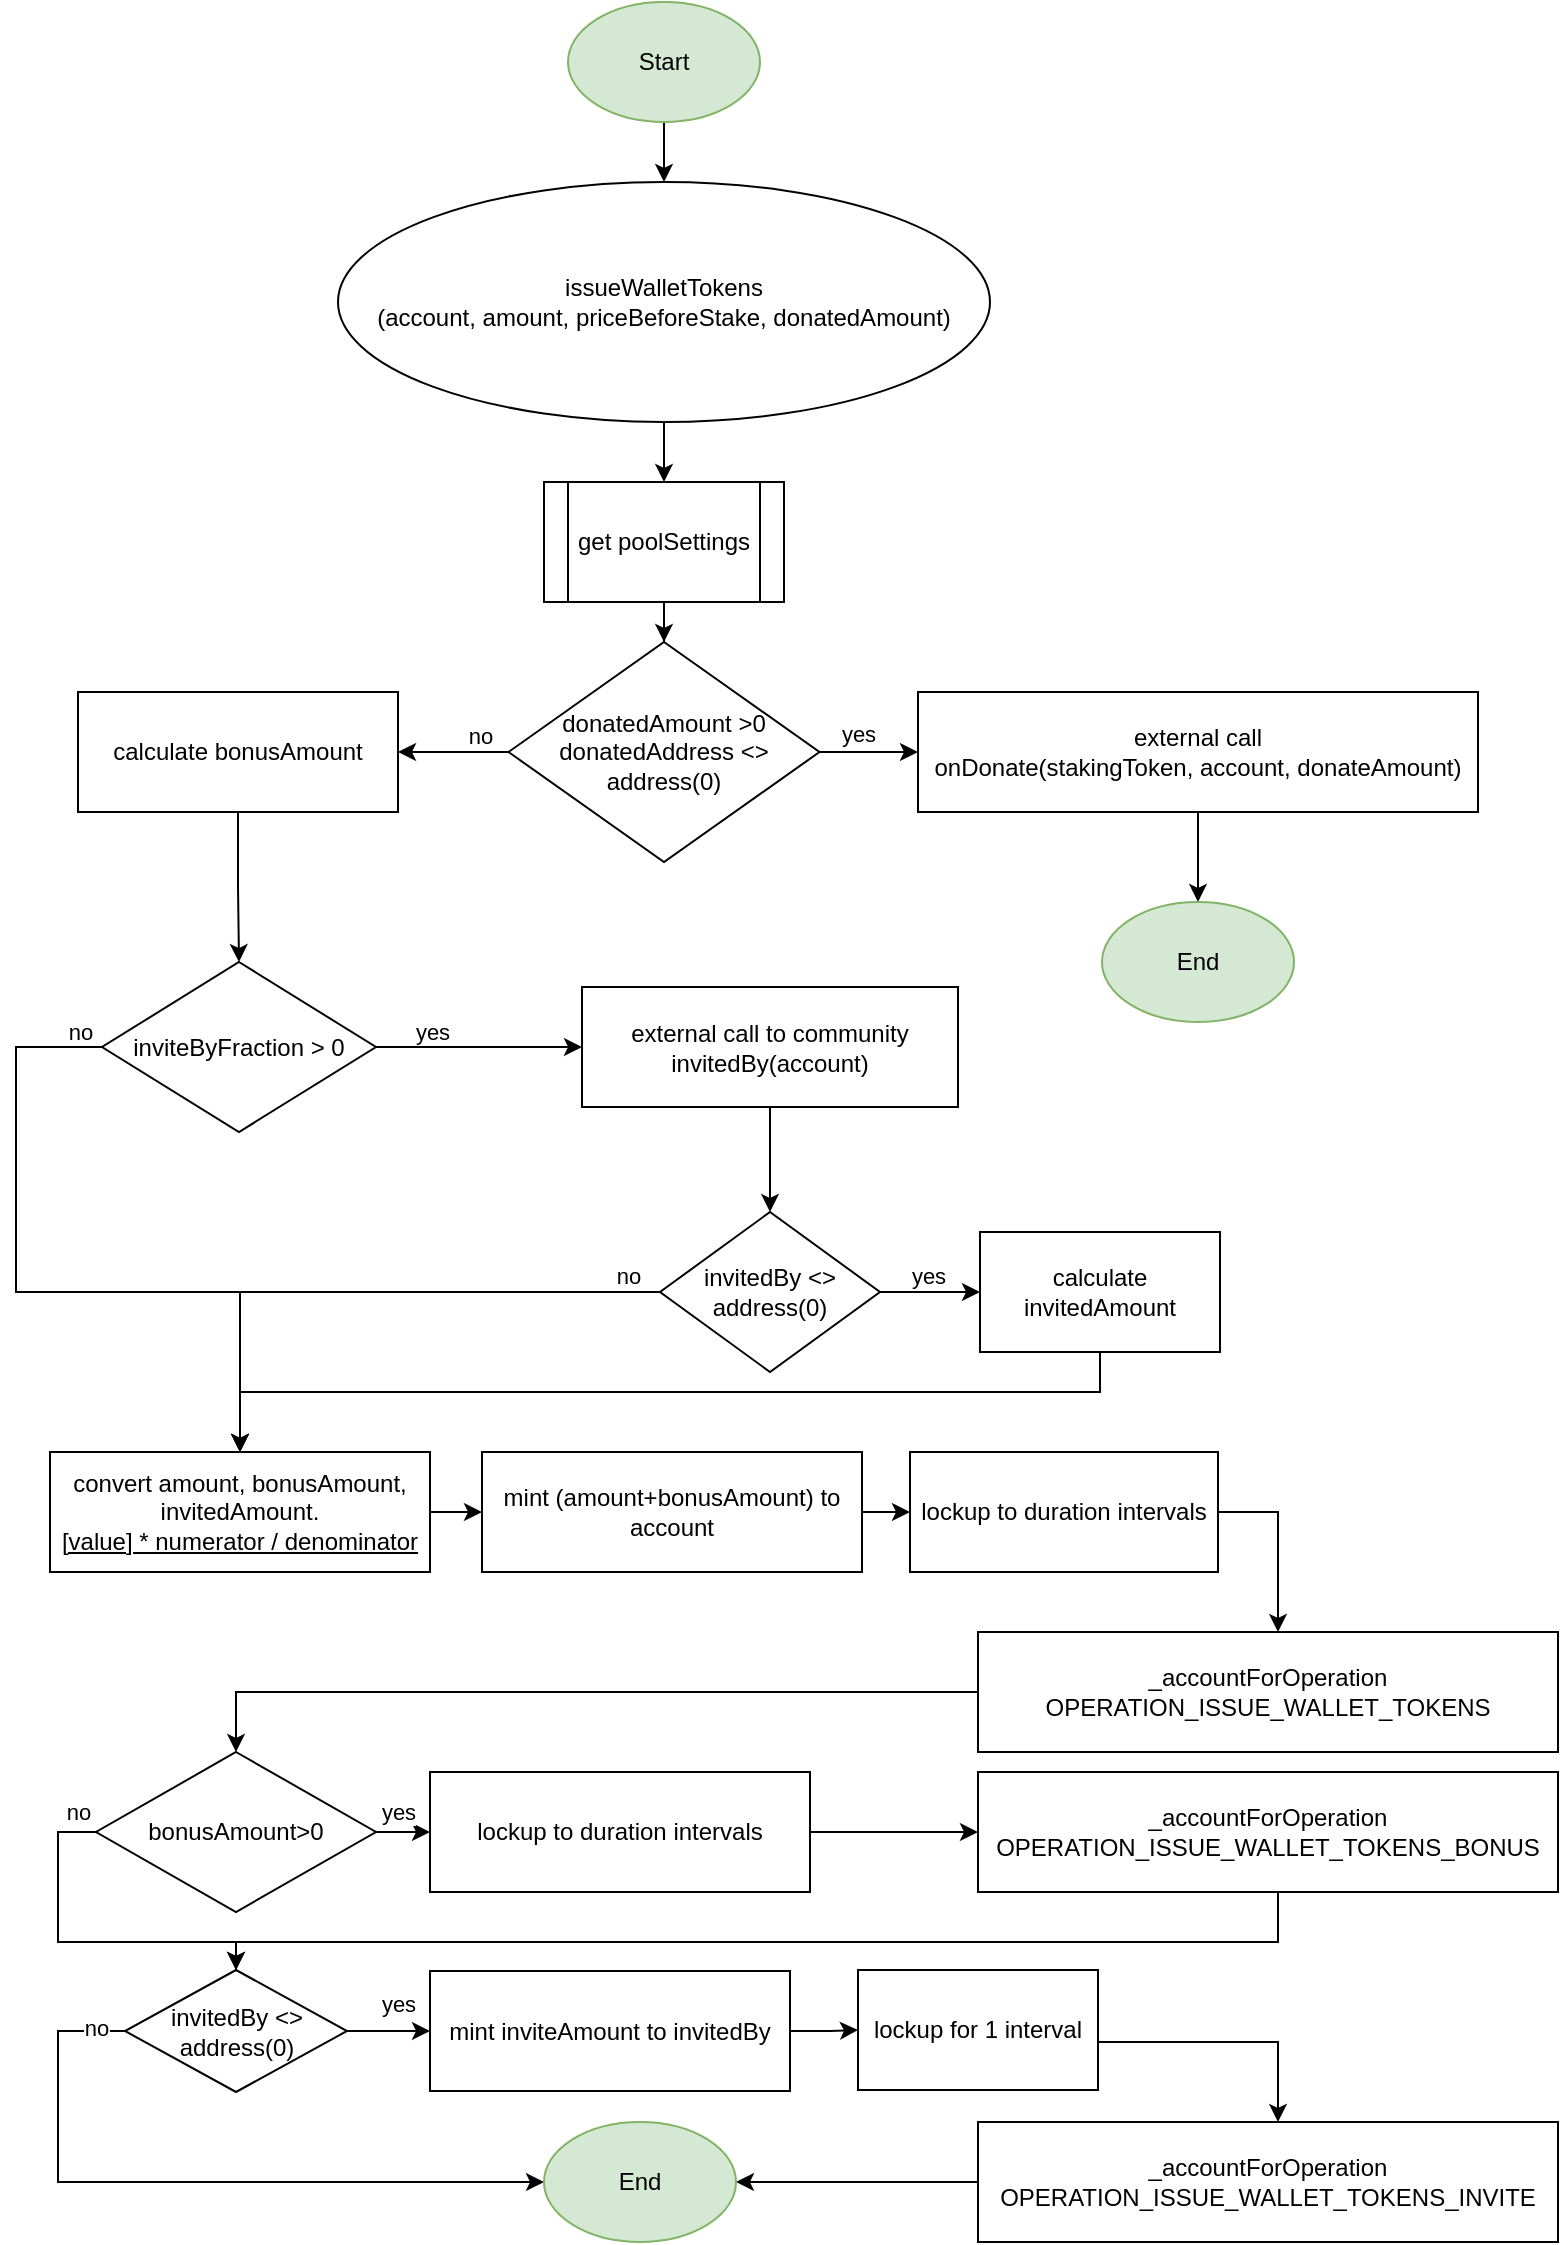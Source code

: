 <mxfile version="22.1.16" type="device">
  <diagram id="C5RBs43oDa-KdzZeNtuy" name="Page-1">
    <mxGraphModel dx="1434" dy="964" grid="1" gridSize="10" guides="1" tooltips="1" connect="1" arrows="1" fold="1" page="1" pageScale="1" pageWidth="827" pageHeight="1169" math="0" shadow="0">
      <root>
        <mxCell id="WIyWlLk6GJQsqaUBKTNV-0" />
        <mxCell id="WIyWlLk6GJQsqaUBKTNV-1" parent="WIyWlLk6GJQsqaUBKTNV-0" />
        <mxCell id="vORQQSFevLOK2rfNUiwc-4" style="edgeStyle=orthogonalEdgeStyle;rounded=0;orthogonalLoop=1;jettySize=auto;html=1;" edge="1" parent="WIyWlLk6GJQsqaUBKTNV-1" source="vORQQSFevLOK2rfNUiwc-1" target="vORQQSFevLOK2rfNUiwc-3">
          <mxGeometry relative="1" as="geometry" />
        </mxCell>
        <mxCell id="vORQQSFevLOK2rfNUiwc-1" value="issueWalletTokens&lt;br&gt;(account, amount, priceBeforeStake, donatedAmount)" style="ellipse;whiteSpace=wrap;html=1;" vertex="1" parent="WIyWlLk6GJQsqaUBKTNV-1">
          <mxGeometry x="181" y="100" width="326" height="120" as="geometry" />
        </mxCell>
        <mxCell id="vORQQSFevLOK2rfNUiwc-6" style="edgeStyle=orthogonalEdgeStyle;rounded=0;orthogonalLoop=1;jettySize=auto;html=1;exitX=0.5;exitY=1;exitDx=0;exitDy=0;" edge="1" parent="WIyWlLk6GJQsqaUBKTNV-1" source="vORQQSFevLOK2rfNUiwc-13" target="vORQQSFevLOK2rfNUiwc-1">
          <mxGeometry relative="1" as="geometry">
            <mxPoint x="333" y="70" as="sourcePoint" />
          </mxGeometry>
        </mxCell>
        <mxCell id="vORQQSFevLOK2rfNUiwc-7" style="edgeStyle=orthogonalEdgeStyle;rounded=0;orthogonalLoop=1;jettySize=auto;html=1;entryX=0.5;entryY=0;entryDx=0;entryDy=0;" edge="1" parent="WIyWlLk6GJQsqaUBKTNV-1" source="vORQQSFevLOK2rfNUiwc-3" target="vORQQSFevLOK2rfNUiwc-5">
          <mxGeometry relative="1" as="geometry" />
        </mxCell>
        <mxCell id="vORQQSFevLOK2rfNUiwc-3" value="get poolSettings" style="shape=process;whiteSpace=wrap;html=1;backgroundOutline=1;" vertex="1" parent="WIyWlLk6GJQsqaUBKTNV-1">
          <mxGeometry x="284" y="250" width="120" height="60" as="geometry" />
        </mxCell>
        <mxCell id="vORQQSFevLOK2rfNUiwc-10" value="" style="edgeStyle=orthogonalEdgeStyle;rounded=0;orthogonalLoop=1;jettySize=auto;html=1;" edge="1" parent="WIyWlLk6GJQsqaUBKTNV-1" source="vORQQSFevLOK2rfNUiwc-5" target="vORQQSFevLOK2rfNUiwc-9">
          <mxGeometry relative="1" as="geometry" />
        </mxCell>
        <mxCell id="vORQQSFevLOK2rfNUiwc-15" value="yes" style="edgeLabel;html=1;align=center;verticalAlign=middle;resizable=0;points=[];" vertex="1" connectable="0" parent="vORQQSFevLOK2rfNUiwc-10">
          <mxGeometry x="-0.243" y="4" relative="1" as="geometry">
            <mxPoint y="-5" as="offset" />
          </mxGeometry>
        </mxCell>
        <mxCell id="vORQQSFevLOK2rfNUiwc-17" value="" style="edgeStyle=orthogonalEdgeStyle;rounded=0;orthogonalLoop=1;jettySize=auto;html=1;" edge="1" parent="WIyWlLk6GJQsqaUBKTNV-1" source="vORQQSFevLOK2rfNUiwc-5" target="vORQQSFevLOK2rfNUiwc-16">
          <mxGeometry relative="1" as="geometry" />
        </mxCell>
        <mxCell id="vORQQSFevLOK2rfNUiwc-18" value="no" style="edgeLabel;html=1;align=center;verticalAlign=middle;resizable=0;points=[];" vertex="1" connectable="0" parent="vORQQSFevLOK2rfNUiwc-17">
          <mxGeometry x="-0.116" y="-1" relative="1" as="geometry">
            <mxPoint x="10" y="-7" as="offset" />
          </mxGeometry>
        </mxCell>
        <mxCell id="vORQQSFevLOK2rfNUiwc-5" value="donatedAmount &amp;gt;0&lt;br&gt;donatedAddress &amp;lt;&amp;gt; address(0)" style="rhombus;whiteSpace=wrap;html=1;" vertex="1" parent="WIyWlLk6GJQsqaUBKTNV-1">
          <mxGeometry x="266.25" y="330" width="155.5" height="110" as="geometry" />
        </mxCell>
        <mxCell id="vORQQSFevLOK2rfNUiwc-12" value="" style="edgeStyle=orthogonalEdgeStyle;rounded=0;orthogonalLoop=1;jettySize=auto;html=1;entryX=0.5;entryY=0;entryDx=0;entryDy=0;" edge="1" parent="WIyWlLk6GJQsqaUBKTNV-1" source="vORQQSFevLOK2rfNUiwc-9" target="vORQQSFevLOK2rfNUiwc-14">
          <mxGeometry relative="1" as="geometry">
            <mxPoint x="641" y="495" as="targetPoint" />
          </mxGeometry>
        </mxCell>
        <mxCell id="vORQQSFevLOK2rfNUiwc-9" value="external call &lt;br&gt;onDonate(stakingToken, account, donateAmount)" style="whiteSpace=wrap;html=1;" vertex="1" parent="WIyWlLk6GJQsqaUBKTNV-1">
          <mxGeometry x="471" y="355" width="280" height="60" as="geometry" />
        </mxCell>
        <mxCell id="vORQQSFevLOK2rfNUiwc-13" value="Start" style="ellipse;whiteSpace=wrap;html=1;fillColor=#d5e8d4;strokeColor=#82b366;" vertex="1" parent="WIyWlLk6GJQsqaUBKTNV-1">
          <mxGeometry x="296" y="10" width="96" height="60" as="geometry" />
        </mxCell>
        <mxCell id="vORQQSFevLOK2rfNUiwc-14" value="End" style="ellipse;whiteSpace=wrap;html=1;fillColor=#d5e8d4;strokeColor=#82b366;" vertex="1" parent="WIyWlLk6GJQsqaUBKTNV-1">
          <mxGeometry x="563" y="460" width="96" height="60" as="geometry" />
        </mxCell>
        <mxCell id="vORQQSFevLOK2rfNUiwc-49" style="edgeStyle=orthogonalEdgeStyle;rounded=0;orthogonalLoop=1;jettySize=auto;html=1;entryX=0.5;entryY=0;entryDx=0;entryDy=0;" edge="1" parent="WIyWlLk6GJQsqaUBKTNV-1" source="vORQQSFevLOK2rfNUiwc-16" target="vORQQSFevLOK2rfNUiwc-19">
          <mxGeometry relative="1" as="geometry" />
        </mxCell>
        <mxCell id="vORQQSFevLOK2rfNUiwc-16" value="calculate bonusAmount" style="whiteSpace=wrap;html=1;" vertex="1" parent="WIyWlLk6GJQsqaUBKTNV-1">
          <mxGeometry x="51" y="355" width="160" height="60" as="geometry" />
        </mxCell>
        <mxCell id="vORQQSFevLOK2rfNUiwc-22" value="" style="edgeStyle=orthogonalEdgeStyle;rounded=0;orthogonalLoop=1;jettySize=auto;html=1;" edge="1" parent="WIyWlLk6GJQsqaUBKTNV-1" source="vORQQSFevLOK2rfNUiwc-19" target="vORQQSFevLOK2rfNUiwc-21">
          <mxGeometry relative="1" as="geometry" />
        </mxCell>
        <mxCell id="vORQQSFevLOK2rfNUiwc-25" value="yes" style="edgeLabel;html=1;align=center;verticalAlign=middle;resizable=0;points=[];" vertex="1" connectable="0" parent="vORQQSFevLOK2rfNUiwc-22">
          <mxGeometry x="-0.436" y="-3" relative="1" as="geometry">
            <mxPoint x="-1" y="-11" as="offset" />
          </mxGeometry>
        </mxCell>
        <mxCell id="vORQQSFevLOK2rfNUiwc-50" style="edgeStyle=orthogonalEdgeStyle;rounded=0;orthogonalLoop=1;jettySize=auto;html=1;entryX=0.5;entryY=0;entryDx=0;entryDy=0;" edge="1" parent="WIyWlLk6GJQsqaUBKTNV-1" source="vORQQSFevLOK2rfNUiwc-19" target="vORQQSFevLOK2rfNUiwc-29">
          <mxGeometry relative="1" as="geometry">
            <Array as="points">
              <mxPoint x="20" y="533" />
              <mxPoint x="20" y="655" />
              <mxPoint x="132" y="655" />
            </Array>
          </mxGeometry>
        </mxCell>
        <mxCell id="vORQQSFevLOK2rfNUiwc-77" value="no" style="edgeLabel;html=1;align=center;verticalAlign=middle;resizable=0;points=[];" vertex="1" connectable="0" parent="vORQQSFevLOK2rfNUiwc-50">
          <mxGeometry x="-0.918" y="-2" relative="1" as="geometry">
            <mxPoint x="3" y="-6" as="offset" />
          </mxGeometry>
        </mxCell>
        <mxCell id="vORQQSFevLOK2rfNUiwc-19" value="inviteByFraction &amp;gt; 0" style="rhombus;whiteSpace=wrap;html=1;" vertex="1" parent="WIyWlLk6GJQsqaUBKTNV-1">
          <mxGeometry x="63" y="490" width="137" height="85" as="geometry" />
        </mxCell>
        <mxCell id="vORQQSFevLOK2rfNUiwc-24" value="" style="edgeStyle=orthogonalEdgeStyle;rounded=0;orthogonalLoop=1;jettySize=auto;html=1;" edge="1" parent="WIyWlLk6GJQsqaUBKTNV-1" source="vORQQSFevLOK2rfNUiwc-21" target="vORQQSFevLOK2rfNUiwc-23">
          <mxGeometry relative="1" as="geometry" />
        </mxCell>
        <mxCell id="vORQQSFevLOK2rfNUiwc-21" value="external call to community &lt;br&gt;invitedBy(account)" style="whiteSpace=wrap;html=1;" vertex="1" parent="WIyWlLk6GJQsqaUBKTNV-1">
          <mxGeometry x="303" y="502.5" width="188" height="60" as="geometry" />
        </mxCell>
        <mxCell id="vORQQSFevLOK2rfNUiwc-28" value="" style="edgeStyle=orthogonalEdgeStyle;rounded=0;orthogonalLoop=1;jettySize=auto;html=1;" edge="1" parent="WIyWlLk6GJQsqaUBKTNV-1" source="vORQQSFevLOK2rfNUiwc-23" target="vORQQSFevLOK2rfNUiwc-27">
          <mxGeometry relative="1" as="geometry" />
        </mxCell>
        <mxCell id="vORQQSFevLOK2rfNUiwc-32" value="yes" style="edgeLabel;html=1;align=center;verticalAlign=middle;resizable=0;points=[];" vertex="1" connectable="0" parent="vORQQSFevLOK2rfNUiwc-28">
          <mxGeometry x="-0.068" y="-4" relative="1" as="geometry">
            <mxPoint y="-12" as="offset" />
          </mxGeometry>
        </mxCell>
        <mxCell id="vORQQSFevLOK2rfNUiwc-33" style="edgeStyle=orthogonalEdgeStyle;rounded=0;orthogonalLoop=1;jettySize=auto;html=1;" edge="1" parent="WIyWlLk6GJQsqaUBKTNV-1" source="vORQQSFevLOK2rfNUiwc-23" target="vORQQSFevLOK2rfNUiwc-29">
          <mxGeometry relative="1" as="geometry" />
        </mxCell>
        <mxCell id="vORQQSFevLOK2rfNUiwc-34" value="no" style="edgeLabel;html=1;align=center;verticalAlign=middle;resizable=0;points=[];" vertex="1" connectable="0" parent="vORQQSFevLOK2rfNUiwc-33">
          <mxGeometry x="-0.826" y="3" relative="1" as="geometry">
            <mxPoint x="9" y="-11" as="offset" />
          </mxGeometry>
        </mxCell>
        <mxCell id="vORQQSFevLOK2rfNUiwc-23" value="invitedBy &amp;lt;&amp;gt; address(0)" style="rhombus;whiteSpace=wrap;html=1;" vertex="1" parent="WIyWlLk6GJQsqaUBKTNV-1">
          <mxGeometry x="342" y="615" width="110" height="80" as="geometry" />
        </mxCell>
        <mxCell id="vORQQSFevLOK2rfNUiwc-58" style="edgeStyle=orthogonalEdgeStyle;rounded=0;orthogonalLoop=1;jettySize=auto;html=1;entryX=0.5;entryY=0;entryDx=0;entryDy=0;" edge="1" parent="WIyWlLk6GJQsqaUBKTNV-1" source="vORQQSFevLOK2rfNUiwc-27" target="vORQQSFevLOK2rfNUiwc-29">
          <mxGeometry relative="1" as="geometry">
            <Array as="points">
              <mxPoint x="562" y="705" />
              <mxPoint x="132" y="705" />
            </Array>
          </mxGeometry>
        </mxCell>
        <mxCell id="vORQQSFevLOK2rfNUiwc-27" value="calculate invitedAmount" style="whiteSpace=wrap;html=1;" vertex="1" parent="WIyWlLk6GJQsqaUBKTNV-1">
          <mxGeometry x="502" y="625" width="120" height="60" as="geometry" />
        </mxCell>
        <mxCell id="vORQQSFevLOK2rfNUiwc-39" style="edgeStyle=orthogonalEdgeStyle;rounded=0;orthogonalLoop=1;jettySize=auto;html=1;" edge="1" parent="WIyWlLk6GJQsqaUBKTNV-1" source="vORQQSFevLOK2rfNUiwc-29" target="vORQQSFevLOK2rfNUiwc-37">
          <mxGeometry relative="1" as="geometry" />
        </mxCell>
        <mxCell id="vORQQSFevLOK2rfNUiwc-29" value="convert amount, bonusAmount, invitedAmount.&lt;br&gt;&lt;u&gt;[value] * numerator / denominator&lt;/u&gt;" style="whiteSpace=wrap;html=1;" vertex="1" parent="WIyWlLk6GJQsqaUBKTNV-1">
          <mxGeometry x="37" y="735" width="190" height="60" as="geometry" />
        </mxCell>
        <mxCell id="vORQQSFevLOK2rfNUiwc-41" value="" style="edgeStyle=orthogonalEdgeStyle;rounded=0;orthogonalLoop=1;jettySize=auto;html=1;" edge="1" parent="WIyWlLk6GJQsqaUBKTNV-1" source="vORQQSFevLOK2rfNUiwc-37" target="vORQQSFevLOK2rfNUiwc-40">
          <mxGeometry relative="1" as="geometry" />
        </mxCell>
        <mxCell id="vORQQSFevLOK2rfNUiwc-37" value="mint (amount+bonusAmount) to account" style="whiteSpace=wrap;html=1;" vertex="1" parent="WIyWlLk6GJQsqaUBKTNV-1">
          <mxGeometry x="253" y="735" width="190" height="60" as="geometry" />
        </mxCell>
        <mxCell id="vORQQSFevLOK2rfNUiwc-43" value="" style="edgeStyle=orthogonalEdgeStyle;rounded=0;orthogonalLoop=1;jettySize=auto;html=1;" edge="1" parent="WIyWlLk6GJQsqaUBKTNV-1" source="vORQQSFevLOK2rfNUiwc-40" target="vORQQSFevLOK2rfNUiwc-42">
          <mxGeometry relative="1" as="geometry">
            <Array as="points">
              <mxPoint x="651" y="765" />
            </Array>
          </mxGeometry>
        </mxCell>
        <mxCell id="vORQQSFevLOK2rfNUiwc-40" value="lockup to duration intervals" style="whiteSpace=wrap;html=1;" vertex="1" parent="WIyWlLk6GJQsqaUBKTNV-1">
          <mxGeometry x="467" y="735" width="154" height="60" as="geometry" />
        </mxCell>
        <mxCell id="vORQQSFevLOK2rfNUiwc-45" value="" style="edgeStyle=orthogonalEdgeStyle;rounded=0;orthogonalLoop=1;jettySize=auto;html=1;" edge="1" parent="WIyWlLk6GJQsqaUBKTNV-1" source="vORQQSFevLOK2rfNUiwc-42" target="vORQQSFevLOK2rfNUiwc-44">
          <mxGeometry relative="1" as="geometry">
            <Array as="points">
              <mxPoint x="130" y="855" />
            </Array>
          </mxGeometry>
        </mxCell>
        <mxCell id="vORQQSFevLOK2rfNUiwc-42" value="_accountForOperation&lt;br&gt;OPERATION_ISSUE_WALLET_TOKENS" style="whiteSpace=wrap;html=1;" vertex="1" parent="WIyWlLk6GJQsqaUBKTNV-1">
          <mxGeometry x="501" y="825" width="290" height="60" as="geometry" />
        </mxCell>
        <mxCell id="vORQQSFevLOK2rfNUiwc-56" style="edgeStyle=orthogonalEdgeStyle;rounded=0;orthogonalLoop=1;jettySize=auto;html=1;entryX=0;entryY=0.5;entryDx=0;entryDy=0;" edge="1" parent="WIyWlLk6GJQsqaUBKTNV-1" source="vORQQSFevLOK2rfNUiwc-44" target="vORQQSFevLOK2rfNUiwc-55">
          <mxGeometry relative="1" as="geometry">
            <mxPoint x="253" y="925" as="targetPoint" />
          </mxGeometry>
        </mxCell>
        <mxCell id="vORQQSFevLOK2rfNUiwc-57" value="yes" style="edgeLabel;html=1;align=center;verticalAlign=middle;resizable=0;points=[];" vertex="1" connectable="0" parent="vORQQSFevLOK2rfNUiwc-56">
          <mxGeometry x="-0.43" y="-1" relative="1" as="geometry">
            <mxPoint x="-4" y="-11" as="offset" />
          </mxGeometry>
        </mxCell>
        <mxCell id="vORQQSFevLOK2rfNUiwc-63" style="edgeStyle=orthogonalEdgeStyle;rounded=0;orthogonalLoop=1;jettySize=auto;html=1;" edge="1" parent="WIyWlLk6GJQsqaUBKTNV-1" source="vORQQSFevLOK2rfNUiwc-44" target="vORQQSFevLOK2rfNUiwc-62">
          <mxGeometry relative="1" as="geometry">
            <Array as="points">
              <mxPoint x="41" y="925" />
              <mxPoint x="41" y="980" />
              <mxPoint x="130" y="980" />
            </Array>
          </mxGeometry>
        </mxCell>
        <mxCell id="vORQQSFevLOK2rfNUiwc-64" value="no" style="edgeLabel;html=1;align=center;verticalAlign=middle;resizable=0;points=[];" vertex="1" connectable="0" parent="vORQQSFevLOK2rfNUiwc-63">
          <mxGeometry x="-0.882" relative="1" as="geometry">
            <mxPoint x="1" y="-10" as="offset" />
          </mxGeometry>
        </mxCell>
        <mxCell id="vORQQSFevLOK2rfNUiwc-44" value="bonusAmount&amp;gt;0" style="rhombus;whiteSpace=wrap;html=1;" vertex="1" parent="WIyWlLk6GJQsqaUBKTNV-1">
          <mxGeometry x="60" y="885" width="140" height="80" as="geometry" />
        </mxCell>
        <mxCell id="vORQQSFevLOK2rfNUiwc-61" style="edgeStyle=orthogonalEdgeStyle;rounded=0;orthogonalLoop=1;jettySize=auto;html=1;" edge="1" parent="WIyWlLk6GJQsqaUBKTNV-1" source="vORQQSFevLOK2rfNUiwc-55" target="vORQQSFevLOK2rfNUiwc-59">
          <mxGeometry relative="1" as="geometry" />
        </mxCell>
        <mxCell id="vORQQSFevLOK2rfNUiwc-55" value="lockup to duration intervals" style="whiteSpace=wrap;html=1;" vertex="1" parent="WIyWlLk6GJQsqaUBKTNV-1">
          <mxGeometry x="227" y="895" width="190" height="60" as="geometry" />
        </mxCell>
        <mxCell id="vORQQSFevLOK2rfNUiwc-65" style="edgeStyle=orthogonalEdgeStyle;rounded=0;orthogonalLoop=1;jettySize=auto;html=1;" edge="1" parent="WIyWlLk6GJQsqaUBKTNV-1" source="vORQQSFevLOK2rfNUiwc-59" target="vORQQSFevLOK2rfNUiwc-62">
          <mxGeometry relative="1" as="geometry">
            <Array as="points">
              <mxPoint x="651" y="980" />
              <mxPoint x="130" y="980" />
            </Array>
          </mxGeometry>
        </mxCell>
        <mxCell id="vORQQSFevLOK2rfNUiwc-59" value="_accountForOperation&lt;br&gt;OPERATION_ISSUE_WALLET_TOKENS_BONUS" style="whiteSpace=wrap;html=1;" vertex="1" parent="WIyWlLk6GJQsqaUBKTNV-1">
          <mxGeometry x="501" y="895" width="290" height="60" as="geometry" />
        </mxCell>
        <mxCell id="vORQQSFevLOK2rfNUiwc-67" value="" style="edgeStyle=orthogonalEdgeStyle;rounded=0;orthogonalLoop=1;jettySize=auto;html=1;" edge="1" parent="WIyWlLk6GJQsqaUBKTNV-1" source="vORQQSFevLOK2rfNUiwc-62" target="vORQQSFevLOK2rfNUiwc-66">
          <mxGeometry relative="1" as="geometry" />
        </mxCell>
        <mxCell id="vORQQSFevLOK2rfNUiwc-68" value="yes" style="edgeLabel;html=1;align=center;verticalAlign=middle;resizable=0;points=[];" vertex="1" connectable="0" parent="vORQQSFevLOK2rfNUiwc-67">
          <mxGeometry x="0.032" relative="1" as="geometry">
            <mxPoint x="4" y="-14" as="offset" />
          </mxGeometry>
        </mxCell>
        <mxCell id="vORQQSFevLOK2rfNUiwc-75" style="edgeStyle=orthogonalEdgeStyle;rounded=0;orthogonalLoop=1;jettySize=auto;html=1;" edge="1" parent="WIyWlLk6GJQsqaUBKTNV-1" source="vORQQSFevLOK2rfNUiwc-62" target="vORQQSFevLOK2rfNUiwc-73">
          <mxGeometry relative="1" as="geometry">
            <Array as="points">
              <mxPoint x="41" y="1025" />
              <mxPoint x="41" y="1100" />
            </Array>
          </mxGeometry>
        </mxCell>
        <mxCell id="vORQQSFevLOK2rfNUiwc-76" value="no" style="edgeLabel;html=1;align=center;verticalAlign=middle;resizable=0;points=[];" vertex="1" connectable="0" parent="vORQQSFevLOK2rfNUiwc-75">
          <mxGeometry x="-0.919" y="-2" relative="1" as="geometry">
            <mxPoint as="offset" />
          </mxGeometry>
        </mxCell>
        <mxCell id="vORQQSFevLOK2rfNUiwc-62" value="invitedBy &amp;lt;&amp;gt; &lt;br&gt;address(0)" style="rhombus;whiteSpace=wrap;html=1;" vertex="1" parent="WIyWlLk6GJQsqaUBKTNV-1">
          <mxGeometry x="74.5" y="994" width="111" height="61" as="geometry" />
        </mxCell>
        <mxCell id="vORQQSFevLOK2rfNUiwc-70" value="" style="edgeStyle=orthogonalEdgeStyle;rounded=0;orthogonalLoop=1;jettySize=auto;html=1;" edge="1" parent="WIyWlLk6GJQsqaUBKTNV-1" source="vORQQSFevLOK2rfNUiwc-66" target="vORQQSFevLOK2rfNUiwc-69">
          <mxGeometry relative="1" as="geometry" />
        </mxCell>
        <mxCell id="vORQQSFevLOK2rfNUiwc-66" value="mint inviteAmount to invitedBy" style="whiteSpace=wrap;html=1;" vertex="1" parent="WIyWlLk6GJQsqaUBKTNV-1">
          <mxGeometry x="227" y="994.5" width="180" height="60" as="geometry" />
        </mxCell>
        <mxCell id="vORQQSFevLOK2rfNUiwc-72" style="edgeStyle=orthogonalEdgeStyle;rounded=0;orthogonalLoop=1;jettySize=auto;html=1;" edge="1" parent="WIyWlLk6GJQsqaUBKTNV-1" source="vORQQSFevLOK2rfNUiwc-69" target="vORQQSFevLOK2rfNUiwc-71">
          <mxGeometry relative="1" as="geometry">
            <Array as="points">
              <mxPoint x="651" y="1030" />
            </Array>
          </mxGeometry>
        </mxCell>
        <mxCell id="vORQQSFevLOK2rfNUiwc-69" value="lockup for 1 interval" style="whiteSpace=wrap;html=1;" vertex="1" parent="WIyWlLk6GJQsqaUBKTNV-1">
          <mxGeometry x="441" y="994" width="120" height="60" as="geometry" />
        </mxCell>
        <mxCell id="vORQQSFevLOK2rfNUiwc-74" style="edgeStyle=orthogonalEdgeStyle;rounded=0;orthogonalLoop=1;jettySize=auto;html=1;" edge="1" parent="WIyWlLk6GJQsqaUBKTNV-1" source="vORQQSFevLOK2rfNUiwc-71" target="vORQQSFevLOK2rfNUiwc-73">
          <mxGeometry relative="1" as="geometry" />
        </mxCell>
        <mxCell id="vORQQSFevLOK2rfNUiwc-71" value="_accountForOperation&lt;br&gt;OPERATION_ISSUE_WALLET_TOKENS_INVITE" style="whiteSpace=wrap;html=1;" vertex="1" parent="WIyWlLk6GJQsqaUBKTNV-1">
          <mxGeometry x="501" y="1070" width="290" height="60" as="geometry" />
        </mxCell>
        <mxCell id="vORQQSFevLOK2rfNUiwc-73" value="End" style="ellipse;whiteSpace=wrap;html=1;fillColor=#d5e8d4;strokeColor=#82b366;" vertex="1" parent="WIyWlLk6GJQsqaUBKTNV-1">
          <mxGeometry x="284" y="1070" width="96" height="60" as="geometry" />
        </mxCell>
      </root>
    </mxGraphModel>
  </diagram>
</mxfile>

